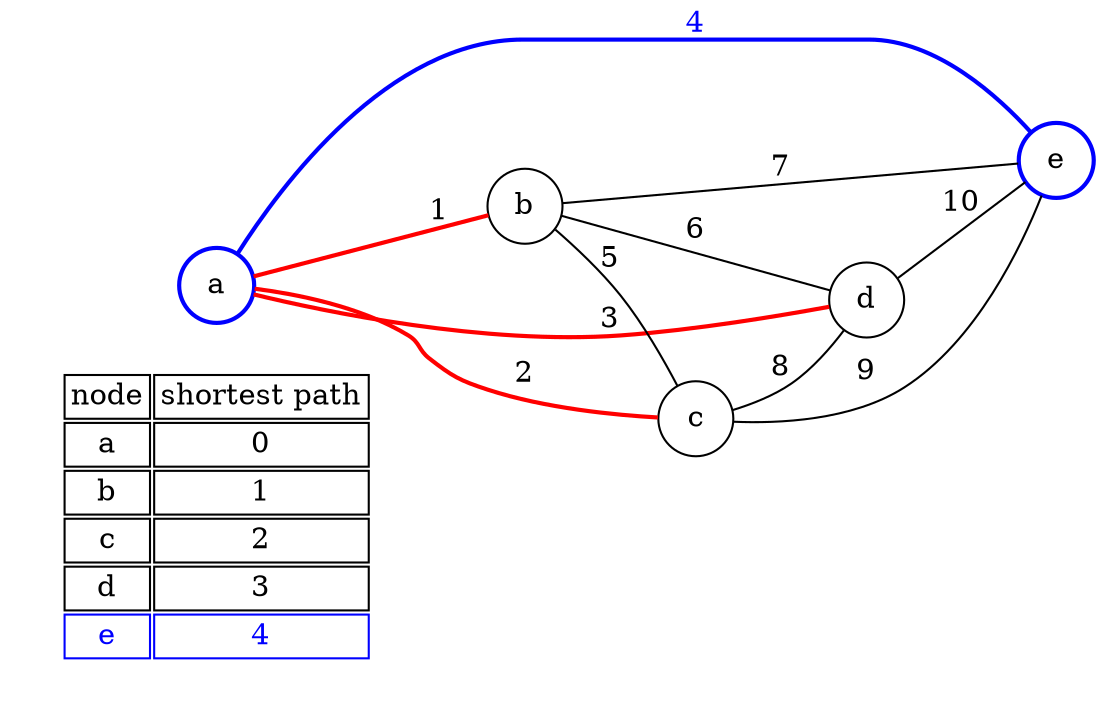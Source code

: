 graph G {scale=3; rankdir=LR;  node [shape=plaintext]
  subgraph cluster_01 { 
    color = "white"
    key [label=<<table border="1" color="white">
      <tr><td align="center" port="tree" color="black">node</td><td align="center" port="tree" color="black">shortest path</td></tr>
      <tr><td align="center" port="tree" color="black">a</td><td align="center" port="tree" color="black">0</td></tr>
      <tr><td align="center" port="tree" color="black">b</td><td align="center" port="tree" color="black">1</td></tr>
      <tr><td align="center" port="tree" color="black">c</td><td align="center" port="tree" color="black">2</td></tr>
      <tr><td align="center" port="tree" color="black">d</td><td align="center" port="tree" color="black">3</td></tr>
      <tr><td align="center" port="tree" color="blue"><font color="blue">e</font></td><td align="center" port="tree" color="blue"><font color="blue">4</font></td></tr>
      </table>>]
    key:tree:e key:tree:w [shape = "none" color="red"]
    key:back:e key:back:w [shape = "none" color="blue"]}
  a [shape="circle", label="a", color=blue, style=bold];
  b [shape="circle", label="b"];
  c [shape="circle", label="c"];
  d [shape="circle", label="d"];
  e [shape="circle", label="e", color=blue, style=bold];

a -- b [label="1", color=red, style=bold]; 
a -- c [label="2", color=red, style=bold];
a -- d [label="3", color=red, style=bold];
a -- e [label="4", color=blue, style=bold, fontcolor=blue];
b -- c [label="5"];
b -- d [label="6"];
b -- e [label="7"];
c -- d [label="8"];
c -- e [label="9"];
d -- e [label="10"];
}
